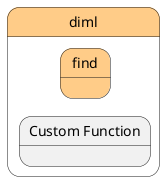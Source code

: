 @startuml
left to right direction


state "diml" as diml #ffcc88 {
}


state diml #ffcc88 {
    state "Custom Function" as dimlfunction {
    }
}

        state "diml" as diml #ffcc88 {
state "find" as dimlfind #ffcc88 {
}
}






@enduml
